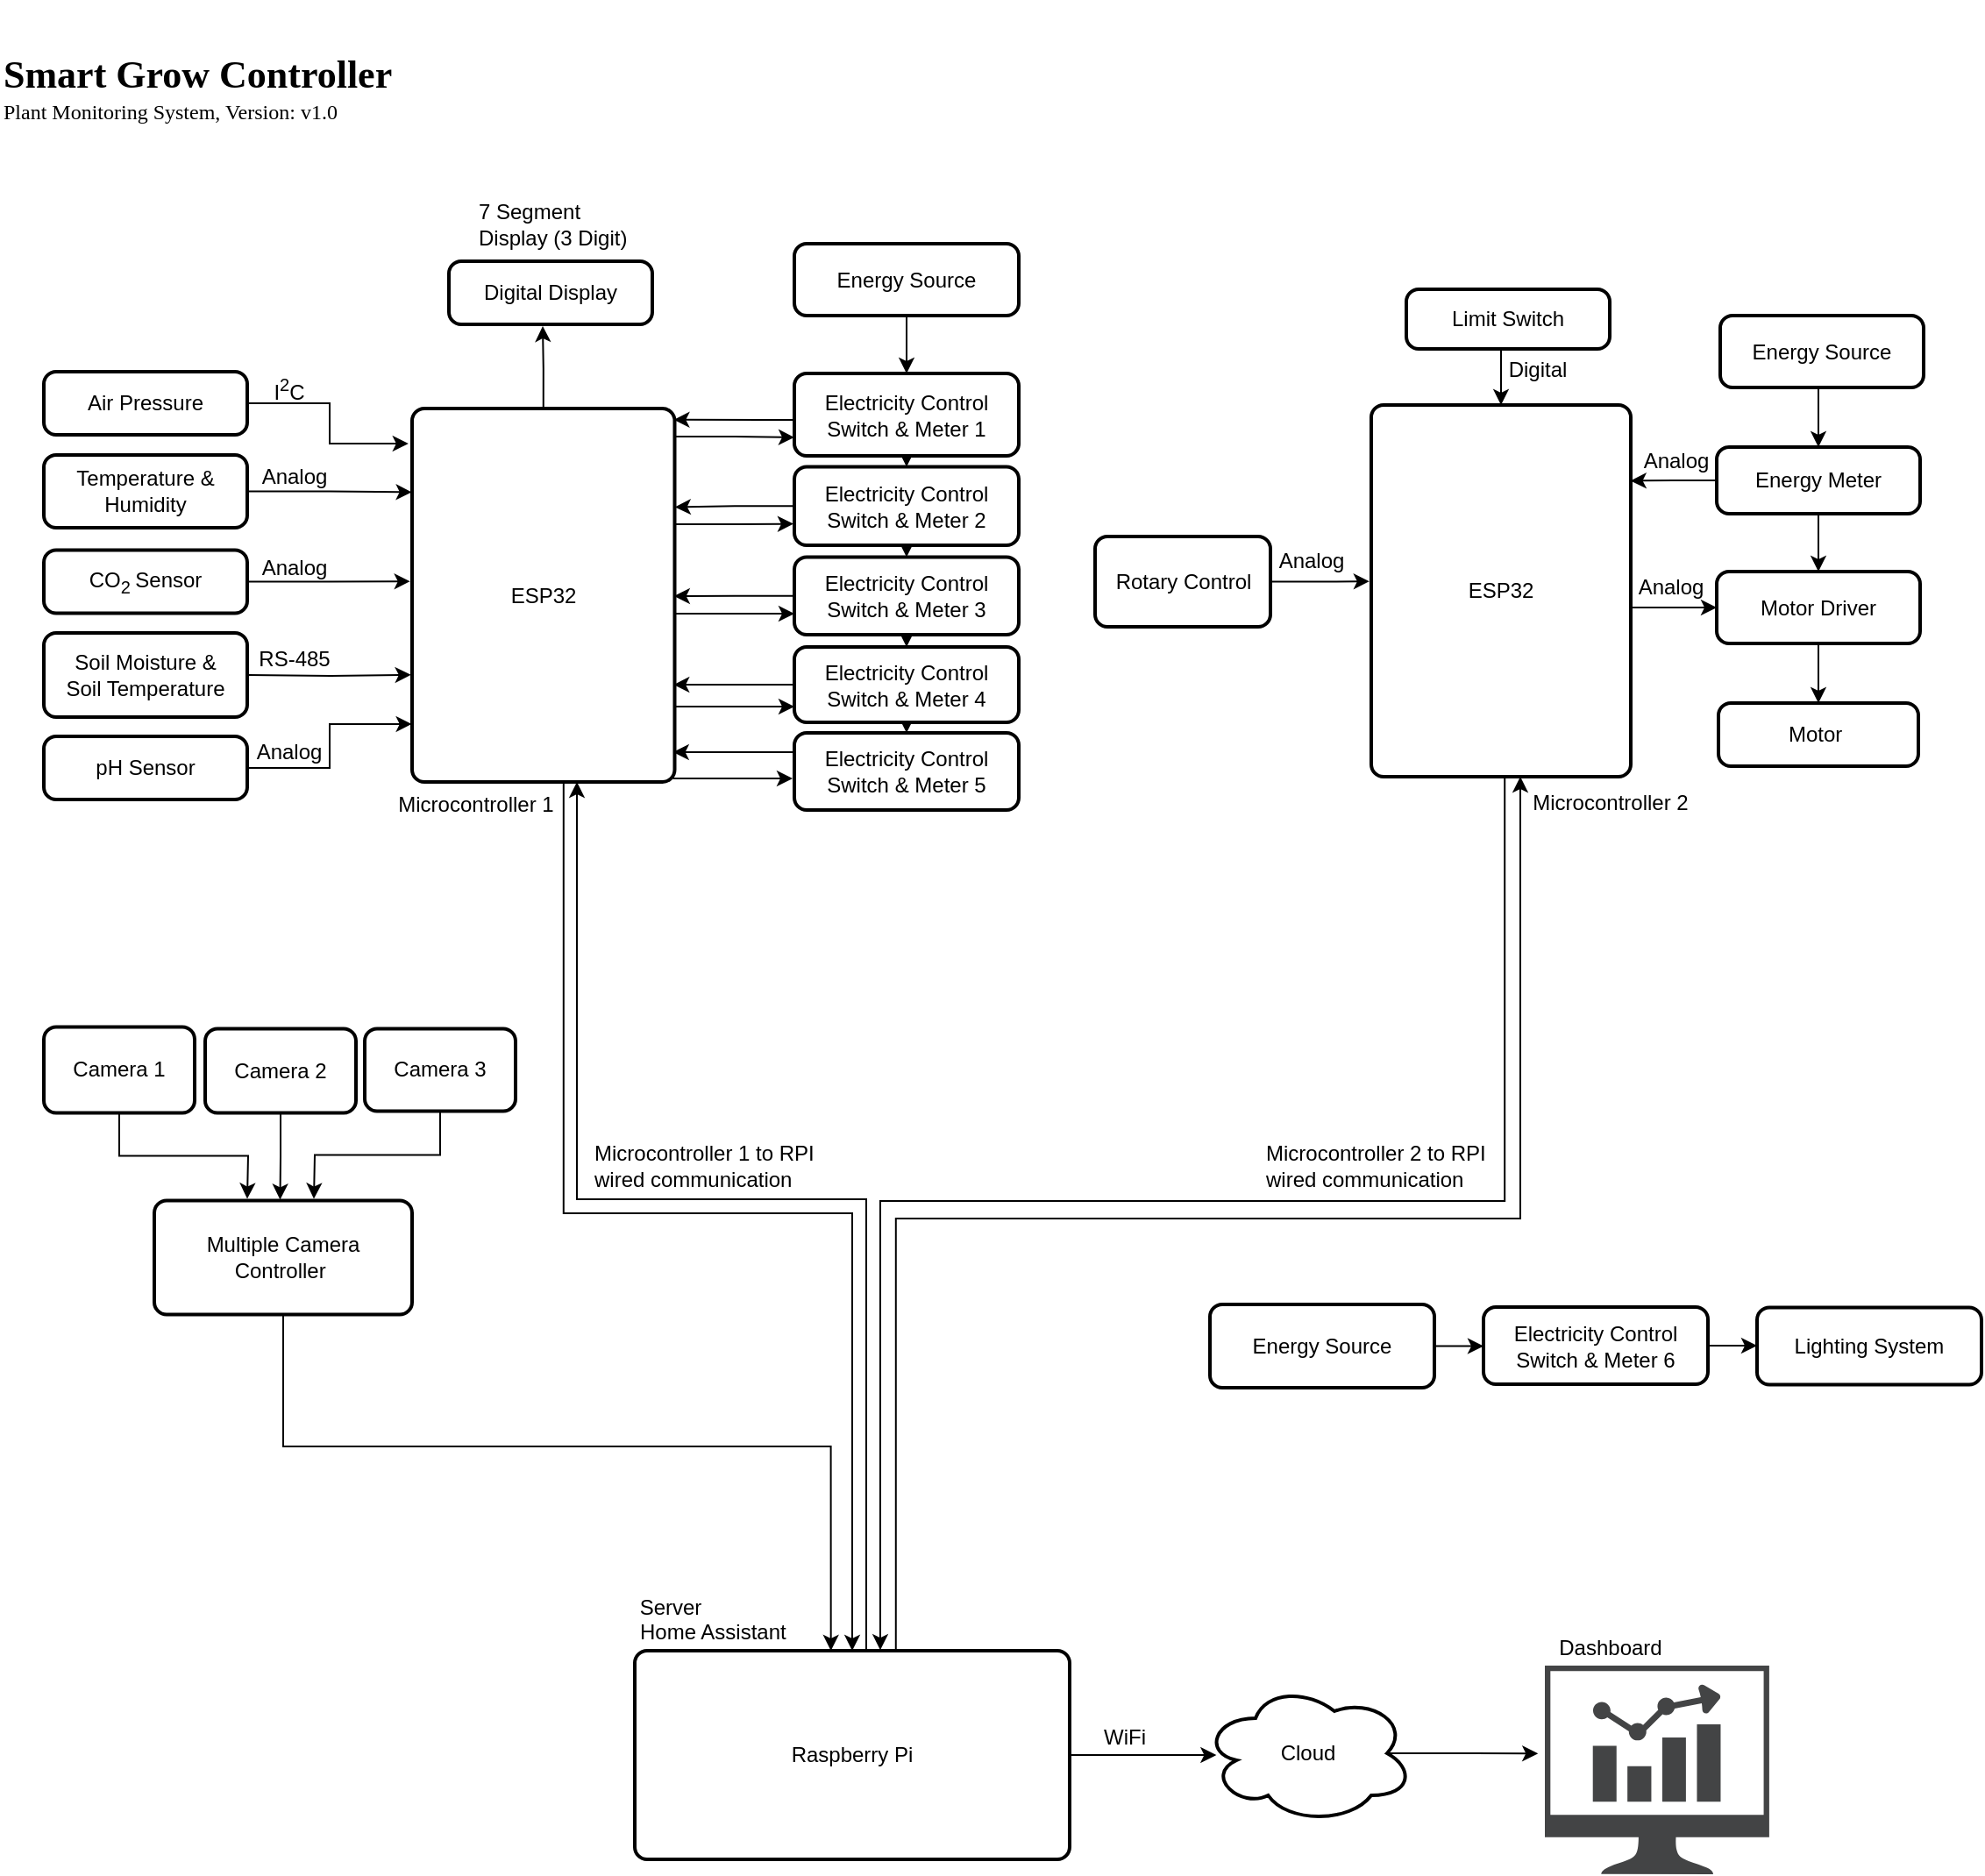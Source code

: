 <mxfile version="22.1.18" type="device">
  <diagram name="Page-1" id="3pZ38txil8oSTNIGBTkw">
    <mxGraphModel dx="1354" dy="720" grid="0" gridSize="10" guides="1" tooltips="1" connect="1" arrows="1" fold="1" page="1" pageScale="1" pageWidth="1169" pageHeight="827" math="0" shadow="0">
      <root>
        <mxCell id="0" />
        <mxCell id="1" parent="0" />
        <mxCell id="rFjTU0MIjuArIsRoF-h4-2" value="&lt;p&gt;&lt;b&gt;&lt;font style=&quot;font-size: 22px;&quot;&gt;Smart Grow Controller&lt;/font&gt;&lt;br&gt;&lt;/b&gt;Plant Monitoring System, Version: v1.0&lt;/p&gt;" style="text;html=1;strokeColor=none;fillColor=none;align=left;verticalAlign=middle;whiteSpace=wrap;rounded=0;fontFamily=Verdana;" parent="1" vertex="1">
          <mxGeometry x="17" y="19" width="370" height="99" as="geometry" />
        </mxCell>
        <mxCell id="rFjTU0MIjuArIsRoF-h4-5" value="" style="sketch=0;pointerEvents=1;shadow=0;dashed=0;html=1;strokeColor=none;fillColor=#434445;aspect=fixed;labelPosition=center;verticalLabelPosition=bottom;verticalAlign=top;align=center;outlineConnect=0;shape=mxgraph.vvd.nsx_dashboard;" parent="1" vertex="1">
          <mxGeometry x="898" y="969" width="127.95" height="119" as="geometry" />
        </mxCell>
        <mxCell id="rFjTU0MIjuArIsRoF-h4-10" value="Dashboard" style="text;html=1;strokeColor=none;fillColor=none;align=center;verticalAlign=middle;whiteSpace=wrap;rounded=0;fontStyle=0" parent="1" vertex="1">
          <mxGeometry x="887" y="944" width="97" height="30" as="geometry" />
        </mxCell>
        <mxCell id="JThPRsLybrjbALJcfgjY-14" style="edgeStyle=orthogonalEdgeStyle;rounded=0;orthogonalLoop=1;jettySize=auto;html=1;exitX=0.5;exitY=0;exitDx=0;exitDy=0;" edge="1" parent="1" source="rFjTU0MIjuArIsRoF-h4-16">
          <mxGeometry relative="1" as="geometry">
            <mxPoint x="326.5" y="205" as="targetPoint" />
          </mxGeometry>
        </mxCell>
        <mxCell id="JThPRsLybrjbALJcfgjY-41" style="edgeStyle=orthogonalEdgeStyle;rounded=0;orthogonalLoop=1;jettySize=auto;html=1;exitX=1;exitY=0.25;exitDx=0;exitDy=0;entryX=0;entryY=0.5;entryDx=0;entryDy=0;" edge="1" parent="1">
          <mxGeometry relative="1" as="geometry">
            <mxPoint x="401.75" y="318.25" as="sourcePoint" />
            <mxPoint x="470" y="268.5" as="targetPoint" />
            <Array as="points">
              <mxPoint x="402" y="268" />
              <mxPoint x="436" y="268" />
            </Array>
          </mxGeometry>
        </mxCell>
        <mxCell id="JThPRsLybrjbALJcfgjY-94" style="edgeStyle=orthogonalEdgeStyle;rounded=0;orthogonalLoop=1;jettySize=auto;html=1;exitX=0.577;exitY=1.004;exitDx=0;exitDy=0;entryX=0.5;entryY=0;entryDx=0;entryDy=0;startArrow=none;startFill=0;exitPerimeter=0;" edge="1" parent="1" source="rFjTU0MIjuArIsRoF-h4-16" target="JThPRsLybrjbALJcfgjY-91">
          <mxGeometry relative="1" as="geometry">
            <Array as="points">
              <mxPoint x="338" y="711" />
              <mxPoint x="503" y="711" />
            </Array>
          </mxGeometry>
        </mxCell>
        <mxCell id="rFjTU0MIjuArIsRoF-h4-16" value="ESP32" style="rounded=1;whiteSpace=wrap;html=1;absoluteArcSize=1;arcSize=14;strokeWidth=2;" parent="1" vertex="1">
          <mxGeometry x="252" y="252" width="149.75" height="213" as="geometry" />
        </mxCell>
        <mxCell id="JThPRsLybrjbALJcfgjY-31" style="edgeStyle=orthogonalEdgeStyle;rounded=0;orthogonalLoop=1;jettySize=auto;html=1;exitX=1;exitY=0.5;exitDx=0;exitDy=0;entryX=0;entryY=0.5;entryDx=0;entryDy=0;" edge="1" parent="1" source="rFjTU0MIjuArIsRoF-h4-17" target="JThPRsLybrjbALJcfgjY-16">
          <mxGeometry relative="1" as="geometry">
            <Array as="points">
              <mxPoint x="891" y="366" />
            </Array>
          </mxGeometry>
        </mxCell>
        <mxCell id="rFjTU0MIjuArIsRoF-h4-17" value="ESP32" style="rounded=1;whiteSpace=wrap;html=1;absoluteArcSize=1;arcSize=14;strokeWidth=2;" parent="1" vertex="1">
          <mxGeometry x="799" y="250" width="148" height="212" as="geometry" />
        </mxCell>
        <mxCell id="rFjTU0MIjuArIsRoF-h4-18" value="Digital Display" style="rounded=1;whiteSpace=wrap;html=1;absoluteArcSize=1;arcSize=14;strokeWidth=2;" parent="1" vertex="1">
          <mxGeometry x="273" y="168" width="116" height="36" as="geometry" />
        </mxCell>
        <mxCell id="rFjTU0MIjuArIsRoF-h4-19" value="Air Pressure" style="rounded=1;whiteSpace=wrap;html=1;absoluteArcSize=1;arcSize=14;strokeWidth=2;" parent="1" vertex="1">
          <mxGeometry x="42" y="231" width="116" height="36" as="geometry" />
        </mxCell>
        <mxCell id="rFjTU0MIjuArIsRoF-h4-20" value="Temperature &amp;amp;&lt;br&gt;Humidity" style="rounded=1;whiteSpace=wrap;html=1;absoluteArcSize=1;arcSize=14;strokeWidth=2;" parent="1" vertex="1">
          <mxGeometry x="42" y="278.5" width="116" height="41.5" as="geometry" />
        </mxCell>
        <mxCell id="JThPRsLybrjbALJcfgjY-3" style="edgeStyle=orthogonalEdgeStyle;rounded=0;orthogonalLoop=1;jettySize=auto;html=1;exitX=1;exitY=0.5;exitDx=0;exitDy=0;" edge="1" parent="1" source="rFjTU0MIjuArIsRoF-h4-22">
          <mxGeometry relative="1" as="geometry">
            <mxPoint x="250.857" y="350.571" as="targetPoint" />
          </mxGeometry>
        </mxCell>
        <mxCell id="rFjTU0MIjuArIsRoF-h4-22" value="CO&lt;sub&gt;2 &lt;/sub&gt;Sensor" style="rounded=1;whiteSpace=wrap;html=1;absoluteArcSize=1;arcSize=14;strokeWidth=2;" parent="1" vertex="1">
          <mxGeometry x="42" y="332.75" width="116" height="36" as="geometry" />
        </mxCell>
        <mxCell id="rFjTU0MIjuArIsRoF-h4-23" value="Soil Moisture &amp;amp;&lt;br&gt;Soil Temperature" style="rounded=1;whiteSpace=wrap;html=1;absoluteArcSize=1;arcSize=14;strokeWidth=2;" parent="1" vertex="1">
          <mxGeometry x="42" y="380" width="116" height="48" as="geometry" />
        </mxCell>
        <mxCell id="rFjTU0MIjuArIsRoF-h4-24" value="pH Sensor" style="rounded=1;whiteSpace=wrap;html=1;absoluteArcSize=1;arcSize=14;strokeWidth=2;" parent="1" vertex="1">
          <mxGeometry x="42" y="439" width="116" height="36" as="geometry" />
        </mxCell>
        <mxCell id="JThPRsLybrjbALJcfgjY-2" style="edgeStyle=orthogonalEdgeStyle;rounded=0;orthogonalLoop=1;jettySize=auto;html=1;exitX=1;exitY=0.5;exitDx=0;exitDy=0;entryX=-0.011;entryY=0.713;entryDx=0;entryDy=0;entryPerimeter=0;" edge="1" parent="1">
          <mxGeometry relative="1" as="geometry">
            <mxPoint x="159" y="404" as="sourcePoint" />
            <mxPoint x="251.353" y="403.869" as="targetPoint" />
          </mxGeometry>
        </mxCell>
        <mxCell id="JThPRsLybrjbALJcfgjY-4" style="edgeStyle=orthogonalEdgeStyle;rounded=0;orthogonalLoop=1;jettySize=auto;html=1;entryX=-0.001;entryY=0.224;entryDx=0;entryDy=0;entryPerimeter=0;" edge="1" parent="1" source="rFjTU0MIjuArIsRoF-h4-20" target="rFjTU0MIjuArIsRoF-h4-16">
          <mxGeometry relative="1" as="geometry" />
        </mxCell>
        <mxCell id="JThPRsLybrjbALJcfgjY-6" style="edgeStyle=orthogonalEdgeStyle;rounded=0;orthogonalLoop=1;jettySize=auto;html=1;exitX=1;exitY=0.5;exitDx=0;exitDy=0;entryX=-0.001;entryY=0.845;entryDx=0;entryDy=0;entryPerimeter=0;" edge="1" parent="1" source="rFjTU0MIjuArIsRoF-h4-24" target="rFjTU0MIjuArIsRoF-h4-16">
          <mxGeometry relative="1" as="geometry" />
        </mxCell>
        <mxCell id="JThPRsLybrjbALJcfgjY-7" style="edgeStyle=orthogonalEdgeStyle;rounded=0;orthogonalLoop=1;jettySize=auto;html=1;exitX=1;exitY=0.5;exitDx=0;exitDy=0;entryX=-0.014;entryY=0.094;entryDx=0;entryDy=0;entryPerimeter=0;" edge="1" parent="1" source="rFjTU0MIjuArIsRoF-h4-19" target="rFjTU0MIjuArIsRoF-h4-16">
          <mxGeometry relative="1" as="geometry" />
        </mxCell>
        <mxCell id="JThPRsLybrjbALJcfgjY-8" value="Analog" style="text;html=1;strokeColor=none;fillColor=none;align=center;verticalAlign=middle;whiteSpace=wrap;rounded=0;" vertex="1" parent="1">
          <mxGeometry x="152" y="433" width="60" height="30" as="geometry" />
        </mxCell>
        <mxCell id="JThPRsLybrjbALJcfgjY-9" value="Analog" style="text;html=1;strokeColor=none;fillColor=none;align=center;verticalAlign=middle;whiteSpace=wrap;rounded=0;" vertex="1" parent="1">
          <mxGeometry x="155" y="328" width="60" height="30" as="geometry" />
        </mxCell>
        <mxCell id="JThPRsLybrjbALJcfgjY-10" value="RS-485" style="text;html=1;strokeColor=none;fillColor=none;align=center;verticalAlign=middle;whiteSpace=wrap;rounded=0;" vertex="1" parent="1">
          <mxGeometry x="155" y="380" width="60" height="30" as="geometry" />
        </mxCell>
        <mxCell id="JThPRsLybrjbALJcfgjY-11" value="Analog" style="text;html=1;strokeColor=none;fillColor=none;align=center;verticalAlign=middle;whiteSpace=wrap;rounded=0;" vertex="1" parent="1">
          <mxGeometry x="155" y="276" width="60" height="30" as="geometry" />
        </mxCell>
        <mxCell id="JThPRsLybrjbALJcfgjY-12" value="I&lt;sup&gt;2&lt;/sup&gt;C" style="text;html=1;strokeColor=none;fillColor=none;align=center;verticalAlign=middle;whiteSpace=wrap;rounded=0;" vertex="1" parent="1">
          <mxGeometry x="152" y="226" width="60" height="30" as="geometry" />
        </mxCell>
        <mxCell id="JThPRsLybrjbALJcfgjY-13" value="7 Segment Display (3 Digit)" style="text;html=1;strokeColor=none;fillColor=none;align=left;verticalAlign=middle;whiteSpace=wrap;rounded=0;" vertex="1" parent="1">
          <mxGeometry x="288" y="132" width="96" height="30" as="geometry" />
        </mxCell>
        <mxCell id="JThPRsLybrjbALJcfgjY-28" style="edgeStyle=orthogonalEdgeStyle;rounded=0;orthogonalLoop=1;jettySize=auto;html=1;exitX=0.5;exitY=1;exitDx=0;exitDy=0;entryX=0.5;entryY=0;entryDx=0;entryDy=0;" edge="1" parent="1" source="JThPRsLybrjbALJcfgjY-15" target="JThPRsLybrjbALJcfgjY-16">
          <mxGeometry relative="1" as="geometry" />
        </mxCell>
        <mxCell id="JThPRsLybrjbALJcfgjY-15" value="Energy Meter" style="rounded=1;whiteSpace=wrap;html=1;absoluteArcSize=1;arcSize=14;strokeWidth=2;" vertex="1" parent="1">
          <mxGeometry x="996" y="274" width="116" height="38" as="geometry" />
        </mxCell>
        <mxCell id="JThPRsLybrjbALJcfgjY-29" style="edgeStyle=orthogonalEdgeStyle;rounded=0;orthogonalLoop=1;jettySize=auto;html=1;exitX=0.5;exitY=1;exitDx=0;exitDy=0;entryX=0.5;entryY=0;entryDx=0;entryDy=0;" edge="1" parent="1" source="JThPRsLybrjbALJcfgjY-16" target="JThPRsLybrjbALJcfgjY-26">
          <mxGeometry relative="1" as="geometry" />
        </mxCell>
        <mxCell id="JThPRsLybrjbALJcfgjY-16" value="Motor Driver" style="rounded=1;whiteSpace=wrap;html=1;absoluteArcSize=1;arcSize=14;strokeWidth=2;" vertex="1" parent="1">
          <mxGeometry x="996" y="345" width="116" height="41" as="geometry" />
        </mxCell>
        <mxCell id="JThPRsLybrjbALJcfgjY-68" style="edgeStyle=orthogonalEdgeStyle;rounded=0;orthogonalLoop=1;jettySize=auto;html=1;exitX=1;exitY=0.5;exitDx=0;exitDy=0;" edge="1" parent="1" source="JThPRsLybrjbALJcfgjY-17">
          <mxGeometry relative="1" as="geometry">
            <mxPoint x="797.929" y="350.571" as="targetPoint" />
            <mxPoint x="763" y="350.75" as="sourcePoint" />
          </mxGeometry>
        </mxCell>
        <mxCell id="JThPRsLybrjbALJcfgjY-17" value="Rotary Control" style="rounded=1;whiteSpace=wrap;html=1;absoluteArcSize=1;arcSize=14;strokeWidth=2;" vertex="1" parent="1">
          <mxGeometry x="641.5" y="325" width="100" height="51.5" as="geometry" />
        </mxCell>
        <mxCell id="JThPRsLybrjbALJcfgjY-27" style="edgeStyle=orthogonalEdgeStyle;rounded=0;orthogonalLoop=1;jettySize=auto;html=1;exitX=0.5;exitY=1;exitDx=0;exitDy=0;entryX=0.5;entryY=0;entryDx=0;entryDy=0;" edge="1" parent="1" source="JThPRsLybrjbALJcfgjY-23" target="JThPRsLybrjbALJcfgjY-15">
          <mxGeometry relative="1" as="geometry" />
        </mxCell>
        <mxCell id="JThPRsLybrjbALJcfgjY-23" value="Energy Source" style="rounded=1;whiteSpace=wrap;html=1;absoluteArcSize=1;arcSize=14;strokeWidth=2;" vertex="1" parent="1">
          <mxGeometry x="998" y="199" width="116" height="41" as="geometry" />
        </mxCell>
        <mxCell id="JThPRsLybrjbALJcfgjY-32" style="edgeStyle=orthogonalEdgeStyle;rounded=0;orthogonalLoop=1;jettySize=auto;html=1;exitX=0.5;exitY=1;exitDx=0;exitDy=0;entryX=0.5;entryY=0;entryDx=0;entryDy=0;" edge="1" parent="1" source="JThPRsLybrjbALJcfgjY-24" target="rFjTU0MIjuArIsRoF-h4-17">
          <mxGeometry relative="1" as="geometry" />
        </mxCell>
        <mxCell id="JThPRsLybrjbALJcfgjY-24" value="Limit Switch" style="rounded=1;whiteSpace=wrap;html=1;absoluteArcSize=1;arcSize=14;strokeWidth=2;" vertex="1" parent="1">
          <mxGeometry x="819" y="184" width="116" height="34" as="geometry" />
        </mxCell>
        <mxCell id="JThPRsLybrjbALJcfgjY-26" value="Motor&amp;nbsp;" style="rounded=1;whiteSpace=wrap;html=1;absoluteArcSize=1;arcSize=14;strokeWidth=2;" vertex="1" parent="1">
          <mxGeometry x="997" y="420" width="114" height="36" as="geometry" />
        </mxCell>
        <mxCell id="JThPRsLybrjbALJcfgjY-30" style="edgeStyle=orthogonalEdgeStyle;rounded=0;orthogonalLoop=1;jettySize=auto;html=1;exitX=0;exitY=0.5;exitDx=0;exitDy=0;entryX=0.999;entryY=0.204;entryDx=0;entryDy=0;entryPerimeter=0;" edge="1" parent="1" source="JThPRsLybrjbALJcfgjY-15" target="rFjTU0MIjuArIsRoF-h4-17">
          <mxGeometry relative="1" as="geometry" />
        </mxCell>
        <mxCell id="JThPRsLybrjbALJcfgjY-35" value="Electricity Control Switch &amp;amp; Meter 5" style="rounded=1;whiteSpace=wrap;html=1;absoluteArcSize=1;arcSize=14;strokeWidth=2;" vertex="1" parent="1">
          <mxGeometry x="470" y="437" width="128" height="44" as="geometry" />
        </mxCell>
        <mxCell id="JThPRsLybrjbALJcfgjY-83" style="edgeStyle=orthogonalEdgeStyle;rounded=0;orthogonalLoop=1;jettySize=auto;html=1;exitX=0.5;exitY=1;exitDx=0;exitDy=0;entryX=0.5;entryY=0;entryDx=0;entryDy=0;" edge="1" parent="1" source="JThPRsLybrjbALJcfgjY-36" target="JThPRsLybrjbALJcfgjY-37">
          <mxGeometry relative="1" as="geometry" />
        </mxCell>
        <mxCell id="JThPRsLybrjbALJcfgjY-36" value="Electricity Control Switch &amp;amp; Meter 1" style="rounded=1;whiteSpace=wrap;html=1;absoluteArcSize=1;arcSize=14;strokeWidth=2;" vertex="1" parent="1">
          <mxGeometry x="470" y="232" width="128" height="47" as="geometry" />
        </mxCell>
        <mxCell id="JThPRsLybrjbALJcfgjY-84" style="edgeStyle=orthogonalEdgeStyle;rounded=0;orthogonalLoop=1;jettySize=auto;html=1;exitX=0.5;exitY=1;exitDx=0;exitDy=0;entryX=0.5;entryY=0;entryDx=0;entryDy=0;" edge="1" parent="1" source="JThPRsLybrjbALJcfgjY-37" target="JThPRsLybrjbALJcfgjY-38">
          <mxGeometry relative="1" as="geometry" />
        </mxCell>
        <mxCell id="JThPRsLybrjbALJcfgjY-37" value="Electricity Control Switch &amp;amp; Meter 2" style="rounded=1;whiteSpace=wrap;html=1;absoluteArcSize=1;arcSize=14;strokeWidth=2;" vertex="1" parent="1">
          <mxGeometry x="470" y="285.25" width="128" height="44.75" as="geometry" />
        </mxCell>
        <mxCell id="JThPRsLybrjbALJcfgjY-48" style="edgeStyle=orthogonalEdgeStyle;rounded=0;orthogonalLoop=1;jettySize=auto;html=1;exitX=0;exitY=0.5;exitDx=0;exitDy=0;" edge="1" parent="1" source="JThPRsLybrjbALJcfgjY-38">
          <mxGeometry relative="1" as="geometry">
            <mxPoint x="401.389" y="359" as="targetPoint" />
          </mxGeometry>
        </mxCell>
        <mxCell id="JThPRsLybrjbALJcfgjY-85" style="edgeStyle=orthogonalEdgeStyle;rounded=0;orthogonalLoop=1;jettySize=auto;html=1;exitX=0.5;exitY=1;exitDx=0;exitDy=0;entryX=0.5;entryY=0;entryDx=0;entryDy=0;" edge="1" parent="1" source="JThPRsLybrjbALJcfgjY-38" target="JThPRsLybrjbALJcfgjY-39">
          <mxGeometry relative="1" as="geometry" />
        </mxCell>
        <mxCell id="JThPRsLybrjbALJcfgjY-38" value="Electricity Control Switch &amp;amp; Meter 3" style="rounded=1;whiteSpace=wrap;html=1;absoluteArcSize=1;arcSize=14;strokeWidth=2;" vertex="1" parent="1">
          <mxGeometry x="470" y="336.75" width="128" height="44.25" as="geometry" />
        </mxCell>
        <mxCell id="JThPRsLybrjbALJcfgjY-49" style="edgeStyle=orthogonalEdgeStyle;rounded=0;orthogonalLoop=1;jettySize=auto;html=1;exitX=0;exitY=0.5;exitDx=0;exitDy=0;" edge="1" parent="1" source="JThPRsLybrjbALJcfgjY-39">
          <mxGeometry relative="1" as="geometry">
            <mxPoint x="401.111" y="409.556" as="targetPoint" />
          </mxGeometry>
        </mxCell>
        <mxCell id="JThPRsLybrjbALJcfgjY-86" style="edgeStyle=orthogonalEdgeStyle;rounded=0;orthogonalLoop=1;jettySize=auto;html=1;exitX=0.5;exitY=1;exitDx=0;exitDy=0;entryX=0.5;entryY=0;entryDx=0;entryDy=0;" edge="1" parent="1" source="JThPRsLybrjbALJcfgjY-39" target="JThPRsLybrjbALJcfgjY-35">
          <mxGeometry relative="1" as="geometry" />
        </mxCell>
        <mxCell id="JThPRsLybrjbALJcfgjY-39" value="Electricity Control Switch &amp;amp; Meter 4" style="rounded=1;whiteSpace=wrap;html=1;absoluteArcSize=1;arcSize=14;strokeWidth=2;" vertex="1" parent="1">
          <mxGeometry x="470" y="388" width="128" height="43" as="geometry" />
        </mxCell>
        <mxCell id="JThPRsLybrjbALJcfgjY-42" style="edgeStyle=orthogonalEdgeStyle;rounded=0;orthogonalLoop=1;jettySize=auto;html=1;exitX=1;exitY=0.5;exitDx=0;exitDy=0;entryX=-0.004;entryY=0.884;entryDx=0;entryDy=0;entryPerimeter=0;" edge="1" parent="1">
          <mxGeometry relative="1" as="geometry">
            <mxPoint x="401.75" y="351.5" as="sourcePoint" />
            <mxPoint x="469.488" y="317.809" as="targetPoint" />
            <Array as="points">
              <mxPoint x="402" y="318" />
              <mxPoint x="436" y="318" />
            </Array>
          </mxGeometry>
        </mxCell>
        <mxCell id="JThPRsLybrjbALJcfgjY-43" style="edgeStyle=orthogonalEdgeStyle;rounded=0;orthogonalLoop=1;jettySize=auto;html=1;exitX=1;exitY=0.75;exitDx=0;exitDy=0;" edge="1" parent="1">
          <mxGeometry relative="1" as="geometry">
            <mxPoint x="401.75" y="404.75" as="sourcePoint" />
            <mxPoint x="470" y="369" as="targetPoint" />
            <Array as="points">
              <mxPoint x="402" y="369" />
              <mxPoint x="436" y="369" />
            </Array>
          </mxGeometry>
        </mxCell>
        <mxCell id="JThPRsLybrjbALJcfgjY-44" style="edgeStyle=orthogonalEdgeStyle;rounded=0;orthogonalLoop=1;jettySize=auto;html=1;exitX=1;exitY=0.75;exitDx=0;exitDy=0;entryX=0;entryY=0.884;entryDx=0;entryDy=0;entryPerimeter=0;" edge="1" parent="1">
          <mxGeometry relative="1" as="geometry">
            <mxPoint x="401.75" y="406.75" as="sourcePoint" />
            <mxPoint x="470" y="421.012" as="targetPoint" />
            <Array as="points">
              <mxPoint x="402" y="422" />
              <mxPoint x="470" y="422" />
            </Array>
          </mxGeometry>
        </mxCell>
        <mxCell id="JThPRsLybrjbALJcfgjY-46" style="edgeStyle=orthogonalEdgeStyle;rounded=0;orthogonalLoop=1;jettySize=auto;html=1;exitX=0;exitY=0.5;exitDx=0;exitDy=0;entryX=1.003;entryY=0.016;entryDx=0;entryDy=0;entryPerimeter=0;" edge="1" parent="1">
          <mxGeometry relative="1" as="geometry">
            <mxPoint x="469" y="258.5" as="sourcePoint" />
            <mxPoint x="401.199" y="258.408" as="targetPoint" />
            <Array as="points">
              <mxPoint x="452" y="259" />
            </Array>
          </mxGeometry>
        </mxCell>
        <mxCell id="JThPRsLybrjbALJcfgjY-47" style="edgeStyle=orthogonalEdgeStyle;rounded=0;orthogonalLoop=1;jettySize=auto;html=1;exitX=0;exitY=0.5;exitDx=0;exitDy=0;entryX=1.001;entryY=0.264;entryDx=0;entryDy=0;entryPerimeter=0;" edge="1" parent="1" source="JThPRsLybrjbALJcfgjY-37" target="rFjTU0MIjuArIsRoF-h4-16">
          <mxGeometry relative="1" as="geometry" />
        </mxCell>
        <mxCell id="JThPRsLybrjbALJcfgjY-51" style="edgeStyle=orthogonalEdgeStyle;rounded=0;orthogonalLoop=1;jettySize=auto;html=1;exitX=0;exitY=0.25;exitDx=0;exitDy=0;entryX=0.994;entryY=0.92;entryDx=0;entryDy=0;entryPerimeter=0;" edge="1" parent="1" source="JThPRsLybrjbALJcfgjY-35" target="rFjTU0MIjuArIsRoF-h4-16">
          <mxGeometry relative="1" as="geometry" />
        </mxCell>
        <mxCell id="JThPRsLybrjbALJcfgjY-52" style="edgeStyle=orthogonalEdgeStyle;rounded=0;orthogonalLoop=1;jettySize=auto;html=1;exitX=0;exitY=0.5;exitDx=0;exitDy=0;entryX=1;entryY=0.972;entryDx=0;entryDy=0;entryPerimeter=0;endArrow=none;endFill=0;startArrow=classic;startFill=1;" edge="1" parent="1">
          <mxGeometry relative="1" as="geometry">
            <mxPoint x="469" y="463" as="sourcePoint" />
            <mxPoint x="400.75" y="463.036" as="targetPoint" />
          </mxGeometry>
        </mxCell>
        <mxCell id="JThPRsLybrjbALJcfgjY-54" value="Camera 1" style="rounded=1;whiteSpace=wrap;html=1;absoluteArcSize=1;arcSize=14;strokeWidth=2;" vertex="1" parent="1">
          <mxGeometry x="42" y="604.75" width="86" height="49" as="geometry" />
        </mxCell>
        <mxCell id="JThPRsLybrjbALJcfgjY-58" value="Camera 2" style="rounded=1;whiteSpace=wrap;html=1;absoluteArcSize=1;arcSize=14;strokeWidth=2;" vertex="1" parent="1">
          <mxGeometry x="134" y="605.75" width="86" height="48" as="geometry" />
        </mxCell>
        <mxCell id="JThPRsLybrjbALJcfgjY-59" value="Camera 3" style="rounded=1;whiteSpace=wrap;html=1;absoluteArcSize=1;arcSize=14;strokeWidth=2;" vertex="1" parent="1">
          <mxGeometry x="225" y="605.75" width="86" height="47" as="geometry" />
        </mxCell>
        <mxCell id="JThPRsLybrjbALJcfgjY-60" value="Multiple Camera Controller&amp;nbsp;" style="rounded=1;whiteSpace=wrap;html=1;absoluteArcSize=1;arcSize=14;strokeWidth=2;" vertex="1" parent="1">
          <mxGeometry x="105" y="703.75" width="147" height="65" as="geometry" />
        </mxCell>
        <mxCell id="JThPRsLybrjbALJcfgjY-64" style="edgeStyle=orthogonalEdgeStyle;rounded=0;orthogonalLoop=1;jettySize=auto;html=1;exitX=0.5;exitY=1;exitDx=0;exitDy=0;" edge="1" parent="1" source="JThPRsLybrjbALJcfgjY-54">
          <mxGeometry relative="1" as="geometry">
            <mxPoint x="158" y="702.75" as="targetPoint" />
          </mxGeometry>
        </mxCell>
        <mxCell id="JThPRsLybrjbALJcfgjY-65" style="edgeStyle=orthogonalEdgeStyle;rounded=0;orthogonalLoop=1;jettySize=auto;html=1;exitX=0.5;exitY=1;exitDx=0;exitDy=0;entryX=0.488;entryY=-0.008;entryDx=0;entryDy=0;entryPerimeter=0;" edge="1" parent="1" source="JThPRsLybrjbALJcfgjY-58" target="JThPRsLybrjbALJcfgjY-60">
          <mxGeometry relative="1" as="geometry">
            <mxPoint x="177" y="699.75" as="targetPoint" />
          </mxGeometry>
        </mxCell>
        <mxCell id="JThPRsLybrjbALJcfgjY-66" style="edgeStyle=orthogonalEdgeStyle;rounded=0;orthogonalLoop=1;jettySize=auto;html=1;exitX=0.5;exitY=1;exitDx=0;exitDy=0;" edge="1" parent="1" source="JThPRsLybrjbALJcfgjY-59">
          <mxGeometry relative="1" as="geometry">
            <mxPoint x="196" y="702.75" as="targetPoint" />
          </mxGeometry>
        </mxCell>
        <mxCell id="JThPRsLybrjbALJcfgjY-69" value="Analog" style="text;html=1;strokeColor=none;fillColor=none;align=center;verticalAlign=middle;whiteSpace=wrap;rounded=0;" vertex="1" parent="1">
          <mxGeometry x="735" y="324" width="60" height="30" as="geometry" />
        </mxCell>
        <mxCell id="JThPRsLybrjbALJcfgjY-71" value="Digital" style="text;html=1;strokeColor=none;fillColor=none;align=center;verticalAlign=middle;whiteSpace=wrap;rounded=0;" vertex="1" parent="1">
          <mxGeometry x="864" y="215" width="60" height="30" as="geometry" />
        </mxCell>
        <mxCell id="JThPRsLybrjbALJcfgjY-72" value="Analog" style="text;html=1;strokeColor=none;fillColor=none;align=center;verticalAlign=middle;whiteSpace=wrap;rounded=0;" vertex="1" parent="1">
          <mxGeometry x="943.45" y="267" width="60" height="30" as="geometry" />
        </mxCell>
        <mxCell id="JThPRsLybrjbALJcfgjY-73" value="Analog" style="text;html=1;strokeColor=none;fillColor=none;align=center;verticalAlign=middle;whiteSpace=wrap;rounded=0;" vertex="1" parent="1">
          <mxGeometry x="940" y="338.75" width="60" height="30" as="geometry" />
        </mxCell>
        <mxCell id="JThPRsLybrjbALJcfgjY-90" style="edgeStyle=orthogonalEdgeStyle;rounded=0;orthogonalLoop=1;jettySize=auto;html=1;exitX=1;exitY=0.5;exitDx=0;exitDy=0;entryX=0;entryY=0.5;entryDx=0;entryDy=0;" edge="1" parent="1" source="JThPRsLybrjbALJcfgjY-74" target="JThPRsLybrjbALJcfgjY-75">
          <mxGeometry relative="1" as="geometry" />
        </mxCell>
        <mxCell id="JThPRsLybrjbALJcfgjY-74" value="Electricity Control Switch &amp;amp; Meter 6" style="rounded=1;whiteSpace=wrap;html=1;absoluteArcSize=1;arcSize=14;strokeWidth=2;" vertex="1" parent="1">
          <mxGeometry x="863" y="764.5" width="128" height="44" as="geometry" />
        </mxCell>
        <mxCell id="JThPRsLybrjbALJcfgjY-75" value="Lighting System" style="rounded=1;whiteSpace=wrap;html=1;absoluteArcSize=1;arcSize=14;strokeWidth=2;" vertex="1" parent="1">
          <mxGeometry x="1019" y="764.75" width="128" height="44" as="geometry" />
        </mxCell>
        <mxCell id="JThPRsLybrjbALJcfgjY-82" style="edgeStyle=orthogonalEdgeStyle;rounded=0;orthogonalLoop=1;jettySize=auto;html=1;exitX=0.5;exitY=1;exitDx=0;exitDy=0;entryX=0.5;entryY=0;entryDx=0;entryDy=0;" edge="1" parent="1" source="JThPRsLybrjbALJcfgjY-80" target="JThPRsLybrjbALJcfgjY-36">
          <mxGeometry relative="1" as="geometry" />
        </mxCell>
        <mxCell id="JThPRsLybrjbALJcfgjY-80" value="Energy Source" style="rounded=1;whiteSpace=wrap;html=1;absoluteArcSize=1;arcSize=14;strokeWidth=2;" vertex="1" parent="1">
          <mxGeometry x="470" y="158" width="128" height="41" as="geometry" />
        </mxCell>
        <mxCell id="JThPRsLybrjbALJcfgjY-89" style="edgeStyle=orthogonalEdgeStyle;rounded=0;orthogonalLoop=1;jettySize=auto;html=1;exitX=1;exitY=0.5;exitDx=0;exitDy=0;entryX=0;entryY=0.5;entryDx=0;entryDy=0;" edge="1" parent="1" source="JThPRsLybrjbALJcfgjY-87" target="JThPRsLybrjbALJcfgjY-74">
          <mxGeometry relative="1" as="geometry" />
        </mxCell>
        <mxCell id="JThPRsLybrjbALJcfgjY-87" value="Energy Source" style="rounded=1;whiteSpace=wrap;html=1;absoluteArcSize=1;arcSize=14;strokeWidth=2;" vertex="1" parent="1">
          <mxGeometry x="707" y="763" width="128" height="47.5" as="geometry" />
        </mxCell>
        <mxCell id="JThPRsLybrjbALJcfgjY-91" value="Raspberry Pi" style="rounded=1;whiteSpace=wrap;html=1;absoluteArcSize=1;arcSize=14;strokeWidth=2;" vertex="1" parent="1">
          <mxGeometry x="379" y="960.5" width="248" height="119" as="geometry" />
        </mxCell>
        <mxCell id="JThPRsLybrjbALJcfgjY-102" style="edgeStyle=orthogonalEdgeStyle;rounded=0;orthogonalLoop=1;jettySize=auto;html=1;exitX=0.875;exitY=0.5;exitDx=0;exitDy=0;exitPerimeter=0;" edge="1" parent="1" source="JThPRsLybrjbALJcfgjY-92">
          <mxGeometry relative="1" as="geometry">
            <mxPoint x="894.13" y="1019.174" as="targetPoint" />
          </mxGeometry>
        </mxCell>
        <mxCell id="JThPRsLybrjbALJcfgjY-92" value="Cloud" style="ellipse;shape=cloud;whiteSpace=wrap;html=1;strokeWidth=2;" vertex="1" parent="1">
          <mxGeometry x="703" y="979" width="120" height="80" as="geometry" />
        </mxCell>
        <mxCell id="JThPRsLybrjbALJcfgjY-95" style="edgeStyle=orthogonalEdgeStyle;rounded=0;orthogonalLoop=1;jettySize=auto;html=1;exitX=0.5;exitY=1;exitDx=0;exitDy=0;entryX=0.556;entryY=0.005;entryDx=0;entryDy=0;entryPerimeter=0;startArrow=classic;startFill=1;endArrow=none;endFill=0;" edge="1" parent="1">
          <mxGeometry relative="1" as="geometry">
            <mxPoint x="884" y="462" as="sourcePoint" />
            <mxPoint x="527.888" y="961.095" as="targetPoint" />
            <Array as="points">
              <mxPoint x="884" y="714" />
              <mxPoint x="528" y="714" />
            </Array>
          </mxGeometry>
        </mxCell>
        <mxCell id="JThPRsLybrjbALJcfgjY-97" style="edgeStyle=orthogonalEdgeStyle;rounded=0;orthogonalLoop=1;jettySize=auto;html=1;exitX=0.5;exitY=1;exitDx=0;exitDy=0;entryX=0.451;entryY=0;entryDx=0;entryDy=0;entryPerimeter=0;" edge="1" parent="1" source="JThPRsLybrjbALJcfgjY-60" target="JThPRsLybrjbALJcfgjY-91">
          <mxGeometry relative="1" as="geometry">
            <Array as="points">
              <mxPoint x="179" y="844" />
              <mxPoint x="491" y="844" />
            </Array>
          </mxGeometry>
        </mxCell>
        <mxCell id="JThPRsLybrjbALJcfgjY-101" style="edgeStyle=orthogonalEdgeStyle;rounded=0;orthogonalLoop=1;jettySize=auto;html=1;exitX=1;exitY=0.5;exitDx=0;exitDy=0;entryX=0.064;entryY=0.513;entryDx=0;entryDy=0;entryPerimeter=0;" edge="1" parent="1" source="JThPRsLybrjbALJcfgjY-91" target="JThPRsLybrjbALJcfgjY-92">
          <mxGeometry relative="1" as="geometry" />
        </mxCell>
        <mxCell id="JThPRsLybrjbALJcfgjY-103" value="Server" style="text;html=1;strokeColor=none;fillColor=none;align=center;verticalAlign=middle;whiteSpace=wrap;rounded=0;fontStyle=0" vertex="1" parent="1">
          <mxGeometry x="361" y="921" width="77" height="30" as="geometry" />
        </mxCell>
        <mxCell id="JThPRsLybrjbALJcfgjY-104" value="WiFi" style="text;html=1;strokeColor=none;fillColor=none;align=center;verticalAlign=middle;whiteSpace=wrap;rounded=0;fontStyle=0" vertex="1" parent="1">
          <mxGeometry x="620" y="995" width="77" height="30" as="geometry" />
        </mxCell>
        <mxCell id="JThPRsLybrjbALJcfgjY-105" value="Home Assistant" style="text;html=1;strokeColor=none;fillColor=none;align=left;verticalAlign=middle;whiteSpace=wrap;rounded=0;fontStyle=0" vertex="1" parent="1">
          <mxGeometry x="380" y="935" width="88" height="30" as="geometry" />
        </mxCell>
        <mxCell id="JThPRsLybrjbALJcfgjY-106" value="Microcontroller 1" style="text;html=1;strokeColor=none;fillColor=none;align=center;verticalAlign=middle;whiteSpace=wrap;rounded=0;" vertex="1" parent="1">
          <mxGeometry x="243" y="463" width="91" height="30" as="geometry" />
        </mxCell>
        <mxCell id="JThPRsLybrjbALJcfgjY-107" value="Microcontroller 2" style="text;html=1;strokeColor=none;fillColor=none;align=center;verticalAlign=middle;whiteSpace=wrap;rounded=0;" vertex="1" parent="1">
          <mxGeometry x="887" y="462" width="97" height="30" as="geometry" />
        </mxCell>
        <mxCell id="JThPRsLybrjbALJcfgjY-108" value="Microcontroller 1 to RPI wired communication" style="text;html=1;strokeColor=none;fillColor=none;align=left;verticalAlign=middle;whiteSpace=wrap;rounded=0;" vertex="1" parent="1">
          <mxGeometry x="354" y="669" width="145.5" height="30" as="geometry" />
        </mxCell>
        <mxCell id="JThPRsLybrjbALJcfgjY-109" value="Microcontroller 2 to RPI wired communication" style="text;html=1;strokeColor=none;fillColor=none;align=left;verticalAlign=middle;whiteSpace=wrap;rounded=0;" vertex="1" parent="1">
          <mxGeometry x="736.5" y="669" width="145.5" height="30" as="geometry" />
        </mxCell>
        <mxCell id="JThPRsLybrjbALJcfgjY-110" style="edgeStyle=orthogonalEdgeStyle;rounded=0;orthogonalLoop=1;jettySize=auto;html=1;exitX=0.577;exitY=1.004;exitDx=0;exitDy=0;entryX=0.5;entryY=0;entryDx=0;entryDy=0;startArrow=classic;startFill=1;exitPerimeter=0;endArrow=none;endFill=0;" edge="1" parent="1">
          <mxGeometry relative="1" as="geometry">
            <mxPoint x="346" y="465" as="sourcePoint" />
            <mxPoint x="511" y="960" as="targetPoint" />
            <Array as="points">
              <mxPoint x="346" y="703" />
              <mxPoint x="511" y="703" />
            </Array>
          </mxGeometry>
        </mxCell>
        <mxCell id="JThPRsLybrjbALJcfgjY-111" style="edgeStyle=orthogonalEdgeStyle;rounded=0;orthogonalLoop=1;jettySize=auto;html=1;exitX=0.5;exitY=1;exitDx=0;exitDy=0;entryX=0.556;entryY=0.005;entryDx=0;entryDy=0;entryPerimeter=0;startArrow=none;startFill=0;" edge="1" parent="1">
          <mxGeometry relative="1" as="geometry">
            <mxPoint x="875.11" y="461" as="sourcePoint" />
            <mxPoint x="518.998" y="960.095" as="targetPoint" />
            <Array as="points">
              <mxPoint x="875" y="704" />
              <mxPoint x="519" y="704" />
            </Array>
          </mxGeometry>
        </mxCell>
      </root>
    </mxGraphModel>
  </diagram>
</mxfile>

